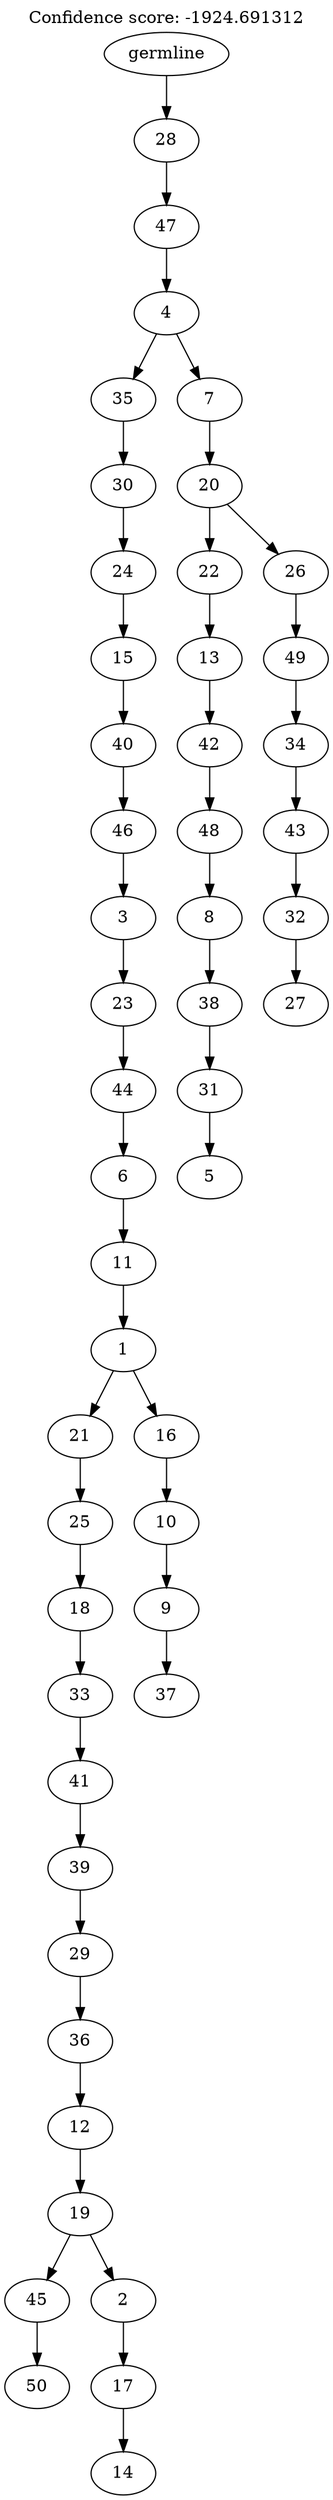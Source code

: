 digraph g {
	"49" -> "50";
	"50" [label="50"];
	"47" -> "48";
	"48" [label="14"];
	"46" -> "47";
	"47" [label="17"];
	"45" -> "46";
	"46" [label="2"];
	"45" -> "49";
	"49" [label="45"];
	"44" -> "45";
	"45" [label="19"];
	"43" -> "44";
	"44" [label="12"];
	"42" -> "43";
	"43" [label="36"];
	"41" -> "42";
	"42" [label="29"];
	"40" -> "41";
	"41" [label="39"];
	"39" -> "40";
	"40" [label="41"];
	"38" -> "39";
	"39" [label="33"];
	"37" -> "38";
	"38" [label="18"];
	"36" -> "37";
	"37" [label="25"];
	"34" -> "35";
	"35" [label="37"];
	"33" -> "34";
	"34" [label="9"];
	"32" -> "33";
	"33" [label="10"];
	"31" -> "32";
	"32" [label="16"];
	"31" -> "36";
	"36" [label="21"];
	"30" -> "31";
	"31" [label="1"];
	"29" -> "30";
	"30" [label="11"];
	"28" -> "29";
	"29" [label="6"];
	"27" -> "28";
	"28" [label="44"];
	"26" -> "27";
	"27" [label="23"];
	"25" -> "26";
	"26" [label="3"];
	"24" -> "25";
	"25" [label="46"];
	"23" -> "24";
	"24" [label="40"];
	"22" -> "23";
	"23" [label="15"];
	"21" -> "22";
	"22" [label="24"];
	"20" -> "21";
	"21" [label="30"];
	"18" -> "19";
	"19" [label="5"];
	"17" -> "18";
	"18" [label="31"];
	"16" -> "17";
	"17" [label="38"];
	"15" -> "16";
	"16" [label="8"];
	"14" -> "15";
	"15" [label="48"];
	"13" -> "14";
	"14" [label="42"];
	"12" -> "13";
	"13" [label="13"];
	"10" -> "11";
	"11" [label="27"];
	"9" -> "10";
	"10" [label="32"];
	"8" -> "9";
	"9" [label="43"];
	"7" -> "8";
	"8" [label="34"];
	"6" -> "7";
	"7" [label="49"];
	"5" -> "6";
	"6" [label="26"];
	"5" -> "12";
	"12" [label="22"];
	"4" -> "5";
	"5" [label="20"];
	"3" -> "4";
	"4" [label="7"];
	"3" -> "20";
	"20" [label="35"];
	"2" -> "3";
	"3" [label="4"];
	"1" -> "2";
	"2" [label="47"];
	"0" -> "1";
	"1" [label="28"];
	"0" [label="germline"];
	labelloc="t";
	label="Confidence score: -1924.691312";
}
